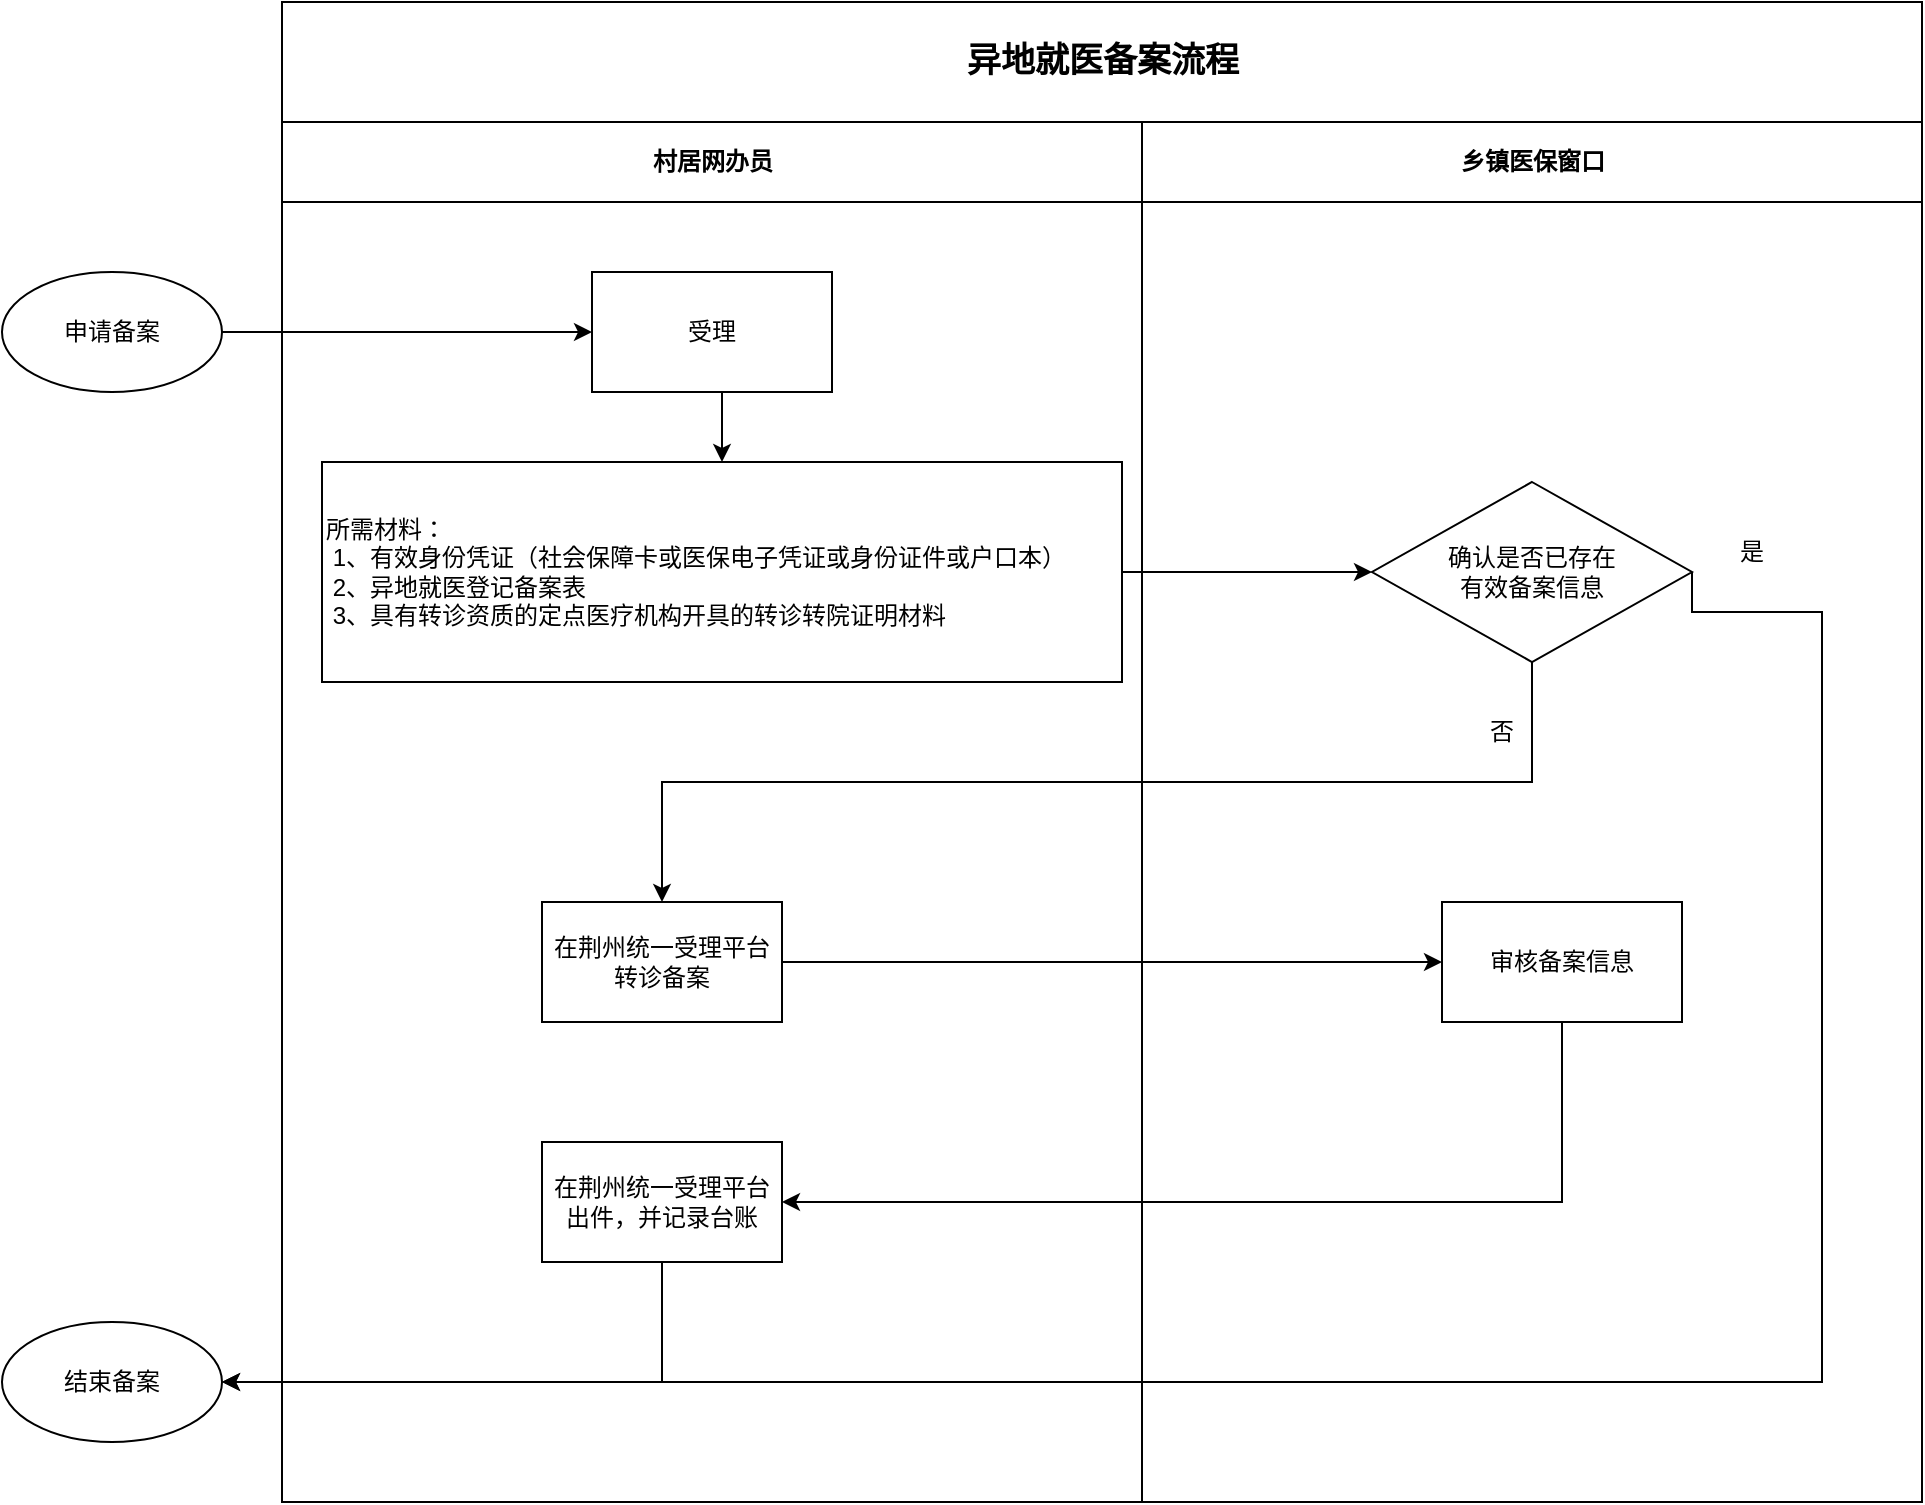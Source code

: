 <mxfile version="21.3.0" type="github">
  <diagram name="Page-1" id="74e2e168-ea6b-b213-b513-2b3c1d86103e">
    <mxGraphModel dx="1434" dy="754" grid="1" gridSize="10" guides="1" tooltips="1" connect="1" arrows="1" fold="1" page="1" pageScale="1" pageWidth="1100" pageHeight="850" background="none" math="0" shadow="0">
      <root>
        <mxCell id="0" />
        <mxCell id="1" parent="0" />
        <mxCell id="77e6c97f196da883-1" value="&lt;font style=&quot;font-size: 17px;&quot;&gt;异地就医备案流程&lt;/font&gt;" style="swimlane;html=1;childLayout=stackLayout;startSize=60;rounded=0;shadow=0;labelBackgroundColor=none;strokeWidth=1;fontFamily=Verdana;fontSize=8;align=center;" parent="1" vertex="1">
          <mxGeometry x="190" y="30" width="820" height="750" as="geometry" />
        </mxCell>
        <mxCell id="77e6c97f196da883-26" style="edgeStyle=orthogonalEdgeStyle;rounded=1;html=1;labelBackgroundColor=none;startArrow=none;startFill=0;startSize=5;endArrow=classicThin;endFill=1;endSize=5;jettySize=auto;orthogonalLoop=1;strokeWidth=1;fontFamily=Verdana;fontSize=8" parent="77e6c97f196da883-1" edge="1">
          <mxGeometry relative="1" as="geometry">
            <mxPoint x="180" y="115" as="sourcePoint" />
          </mxGeometry>
        </mxCell>
        <mxCell id="77e6c97f196da883-27" style="edgeStyle=orthogonalEdgeStyle;rounded=1;html=1;labelBackgroundColor=none;startArrow=none;startFill=0;startSize=5;endArrow=classicThin;endFill=1;endSize=5;jettySize=auto;orthogonalLoop=1;strokeWidth=1;fontFamily=Verdana;fontSize=8" parent="77e6c97f196da883-1" edge="1">
          <mxGeometry relative="1" as="geometry">
            <Array as="points">
              <mxPoint x="240" y="155" />
              <mxPoint x="70" y="155" />
            </Array>
            <mxPoint x="230" y="175" as="targetPoint" />
          </mxGeometry>
        </mxCell>
        <mxCell id="77e6c97f196da883-3" value="村居网办员" style="swimlane;html=1;startSize=40;" parent="77e6c97f196da883-1" vertex="1">
          <mxGeometry y="60" width="430" height="690" as="geometry" />
        </mxCell>
        <mxCell id="lUG8p1Q0JQ3GMxAp1ghk-6" style="edgeStyle=orthogonalEdgeStyle;rounded=0;orthogonalLoop=1;jettySize=auto;html=1;exitX=0.5;exitY=1;exitDx=0;exitDy=0;entryX=0.5;entryY=0;entryDx=0;entryDy=0;" edge="1" parent="77e6c97f196da883-3" source="OW70eodI6QGYOFk5UgHM-3" target="lUG8p1Q0JQ3GMxAp1ghk-3">
          <mxGeometry relative="1" as="geometry" />
        </mxCell>
        <mxCell id="OW70eodI6QGYOFk5UgHM-3" value="受理" style="rounded=0;whiteSpace=wrap;html=1;" parent="77e6c97f196da883-3" vertex="1">
          <mxGeometry x="155" y="75" width="120" height="60" as="geometry" />
        </mxCell>
        <mxCell id="OW70eodI6QGYOFk5UgHM-6" value="在荆州统一受理平台转诊备案" style="rounded=0;whiteSpace=wrap;html=1;" parent="77e6c97f196da883-3" vertex="1">
          <mxGeometry x="130" y="390" width="120" height="60" as="geometry" />
        </mxCell>
        <mxCell id="OW70eodI6QGYOFk5UgHM-8" value="在荆州统一受理平台出件，并记录台账" style="rounded=0;whiteSpace=wrap;html=1;" parent="77e6c97f196da883-3" vertex="1">
          <mxGeometry x="130" y="510" width="120" height="60" as="geometry" />
        </mxCell>
        <mxCell id="lUG8p1Q0JQ3GMxAp1ghk-3" value="&lt;div&gt;所需材料：&lt;/div&gt;&lt;div&gt;&lt;span style=&quot;white-space: pre;&quot;&gt;	&lt;/span&gt;1、有效身份凭证（社会保障卡或医保电子凭证或身份证件或户口本）&lt;/div&gt;&lt;span style=&quot;white-space: pre;&quot;&gt;	&lt;/span&gt;2、异地就医登记备案表&lt;br&gt;&lt;span style=&quot;white-space: pre;&quot;&gt;	&lt;/span&gt;3、具有转诊资质的定点医疗机构开具的转诊转院证明材料" style="rounded=0;whiteSpace=wrap;html=1;align=left;" vertex="1" parent="77e6c97f196da883-3">
          <mxGeometry x="20" y="170" width="400" height="110" as="geometry" />
        </mxCell>
        <mxCell id="OW70eodI6QGYOFk5UgHM-1" value="乡镇医保窗口" style="swimlane;html=1;startSize=40;" parent="77e6c97f196da883-1" vertex="1">
          <mxGeometry x="430" y="60" width="390" height="690" as="geometry" />
        </mxCell>
        <mxCell id="OW70eodI6QGYOFk5UgHM-7" value="审核备案信息" style="rounded=0;whiteSpace=wrap;html=1;" parent="OW70eodI6QGYOFk5UgHM-1" vertex="1">
          <mxGeometry x="150" y="390" width="120" height="60" as="geometry" />
        </mxCell>
        <mxCell id="OW70eodI6QGYOFk5UgHM-18" value="是" style="text;html=1;strokeColor=none;fillColor=none;align=center;verticalAlign=middle;whiteSpace=wrap;rounded=0;" parent="OW70eodI6QGYOFk5UgHM-1" vertex="1">
          <mxGeometry x="275" y="200" width="60" height="30" as="geometry" />
        </mxCell>
        <mxCell id="pq9lWNX9NpfvpXnbQwIX-3" value="确认是否已存在&lt;br&gt;有效备案信息" style="rhombus;whiteSpace=wrap;html=1;" parent="OW70eodI6QGYOFk5UgHM-1" vertex="1">
          <mxGeometry x="115" y="180" width="160" height="90" as="geometry" />
        </mxCell>
        <mxCell id="lUG8p1Q0JQ3GMxAp1ghk-4" value="否" style="text;html=1;strokeColor=none;fillColor=none;align=center;verticalAlign=middle;whiteSpace=wrap;rounded=0;" vertex="1" parent="OW70eodI6QGYOFk5UgHM-1">
          <mxGeometry x="150" y="290" width="60" height="30" as="geometry" />
        </mxCell>
        <mxCell id="OW70eodI6QGYOFk5UgHM-12" style="edgeStyle=orthogonalEdgeStyle;rounded=0;orthogonalLoop=1;jettySize=auto;html=1;exitX=1;exitY=0.5;exitDx=0;exitDy=0;entryX=0;entryY=0.5;entryDx=0;entryDy=0;" parent="77e6c97f196da883-1" source="OW70eodI6QGYOFk5UgHM-6" target="OW70eodI6QGYOFk5UgHM-7" edge="1">
          <mxGeometry relative="1" as="geometry" />
        </mxCell>
        <mxCell id="OW70eodI6QGYOFk5UgHM-13" style="edgeStyle=orthogonalEdgeStyle;rounded=0;orthogonalLoop=1;jettySize=auto;html=1;exitX=0.5;exitY=1;exitDx=0;exitDy=0;entryX=1;entryY=0.5;entryDx=0;entryDy=0;" parent="77e6c97f196da883-1" source="OW70eodI6QGYOFk5UgHM-7" target="OW70eodI6QGYOFk5UgHM-8" edge="1">
          <mxGeometry relative="1" as="geometry" />
        </mxCell>
        <mxCell id="pq9lWNX9NpfvpXnbQwIX-4" style="edgeStyle=orthogonalEdgeStyle;rounded=0;orthogonalLoop=1;jettySize=auto;html=1;exitX=0.5;exitY=1;exitDx=0;exitDy=0;" parent="77e6c97f196da883-1" source="pq9lWNX9NpfvpXnbQwIX-3" target="OW70eodI6QGYOFk5UgHM-6" edge="1">
          <mxGeometry relative="1" as="geometry" />
        </mxCell>
        <mxCell id="lUG8p1Q0JQ3GMxAp1ghk-8" style="edgeStyle=orthogonalEdgeStyle;rounded=0;orthogonalLoop=1;jettySize=auto;html=1;exitX=1;exitY=0.5;exitDx=0;exitDy=0;entryX=0;entryY=0.5;entryDx=0;entryDy=0;" edge="1" parent="77e6c97f196da883-1" source="lUG8p1Q0JQ3GMxAp1ghk-3" target="pq9lWNX9NpfvpXnbQwIX-3">
          <mxGeometry relative="1" as="geometry" />
        </mxCell>
        <mxCell id="OW70eodI6QGYOFk5UgHM-9" style="edgeStyle=orthogonalEdgeStyle;rounded=0;orthogonalLoop=1;jettySize=auto;html=1;exitX=1;exitY=0.5;exitDx=0;exitDy=0;" parent="1" source="OW70eodI6QGYOFk5UgHM-4" target="OW70eodI6QGYOFk5UgHM-3" edge="1">
          <mxGeometry relative="1" as="geometry" />
        </mxCell>
        <mxCell id="OW70eodI6QGYOFk5UgHM-4" value="申请备案" style="ellipse;whiteSpace=wrap;html=1;" parent="1" vertex="1">
          <mxGeometry x="50" y="165" width="110" height="60" as="geometry" />
        </mxCell>
        <mxCell id="OW70eodI6QGYOFk5UgHM-14" value="结束备案" style="ellipse;whiteSpace=wrap;html=1;" parent="1" vertex="1">
          <mxGeometry x="50" y="690" width="110" height="60" as="geometry" />
        </mxCell>
        <mxCell id="OW70eodI6QGYOFk5UgHM-17" style="edgeStyle=orthogonalEdgeStyle;rounded=0;orthogonalLoop=1;jettySize=auto;html=1;exitX=0.5;exitY=1;exitDx=0;exitDy=0;entryX=1;entryY=0.5;entryDx=0;entryDy=0;" parent="1" source="OW70eodI6QGYOFk5UgHM-8" target="OW70eodI6QGYOFk5UgHM-14" edge="1">
          <mxGeometry relative="1" as="geometry" />
        </mxCell>
        <mxCell id="pq9lWNX9NpfvpXnbQwIX-5" style="edgeStyle=orthogonalEdgeStyle;rounded=0;orthogonalLoop=1;jettySize=auto;html=1;exitX=1;exitY=0.5;exitDx=0;exitDy=0;entryX=1;entryY=0.5;entryDx=0;entryDy=0;" parent="1" source="pq9lWNX9NpfvpXnbQwIX-3" target="OW70eodI6QGYOFk5UgHM-14" edge="1">
          <mxGeometry relative="1" as="geometry">
            <Array as="points">
              <mxPoint x="895" y="335" />
              <mxPoint x="960" y="335" />
              <mxPoint x="960" y="720" />
            </Array>
          </mxGeometry>
        </mxCell>
      </root>
    </mxGraphModel>
  </diagram>
</mxfile>
